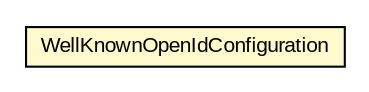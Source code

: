 #!/usr/local/bin/dot
#
# Class diagram 
# Generated by UMLGraph version R5_6-24-gf6e263 (http://www.umlgraph.org/)
#

digraph G {
	edge [fontname="arial",fontsize=10,labelfontname="arial",labelfontsize=10];
	node [fontname="arial",fontsize=10,shape=plaintext];
	nodesep=0.25;
	ranksep=0.5;
	// net.trajano.openidconnect.provider.endpoints.WellKnownOpenIdConfiguration
	c11533 [label=<<table title="net.trajano.openidconnect.provider.endpoints.WellKnownOpenIdConfiguration" border="0" cellborder="1" cellspacing="0" cellpadding="2" port="p" bgcolor="lemonChiffon" href="./WellKnownOpenIdConfiguration.html">
		<tr><td><table border="0" cellspacing="0" cellpadding="1">
<tr><td align="center" balign="center"> WellKnownOpenIdConfiguration </td></tr>
		</table></td></tr>
		</table>>, URL="./WellKnownOpenIdConfiguration.html", fontname="arial", fontcolor="black", fontsize=10.0];
}

